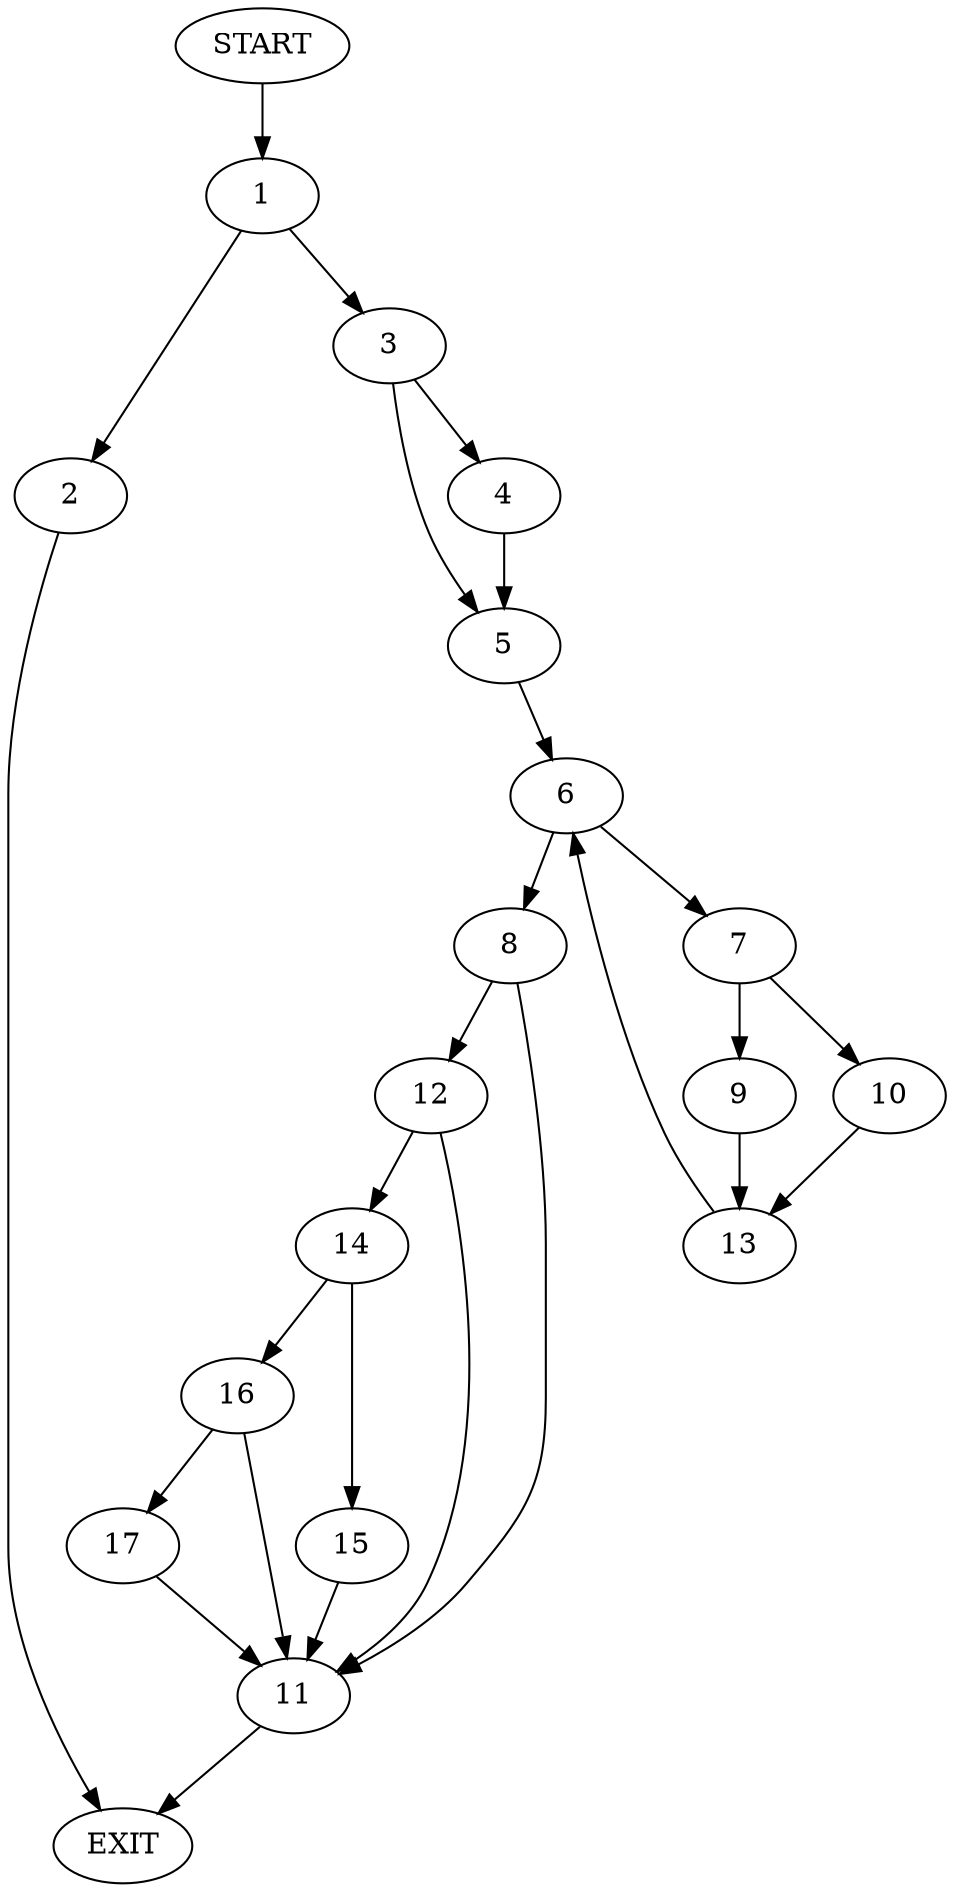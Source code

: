 digraph {
0 [label="START"]
18 [label="EXIT"]
0 -> 1
1 -> 2
1 -> 3
2 -> 18
3 -> 4
3 -> 5
4 -> 5
5 -> 6
6 -> 7
6 -> 8
7 -> 9
7 -> 10
8 -> 11
8 -> 12
10 -> 13
9 -> 13
13 -> 6
12 -> 11
12 -> 14
11 -> 18
14 -> 15
14 -> 16
16 -> 11
16 -> 17
15 -> 11
17 -> 11
}
